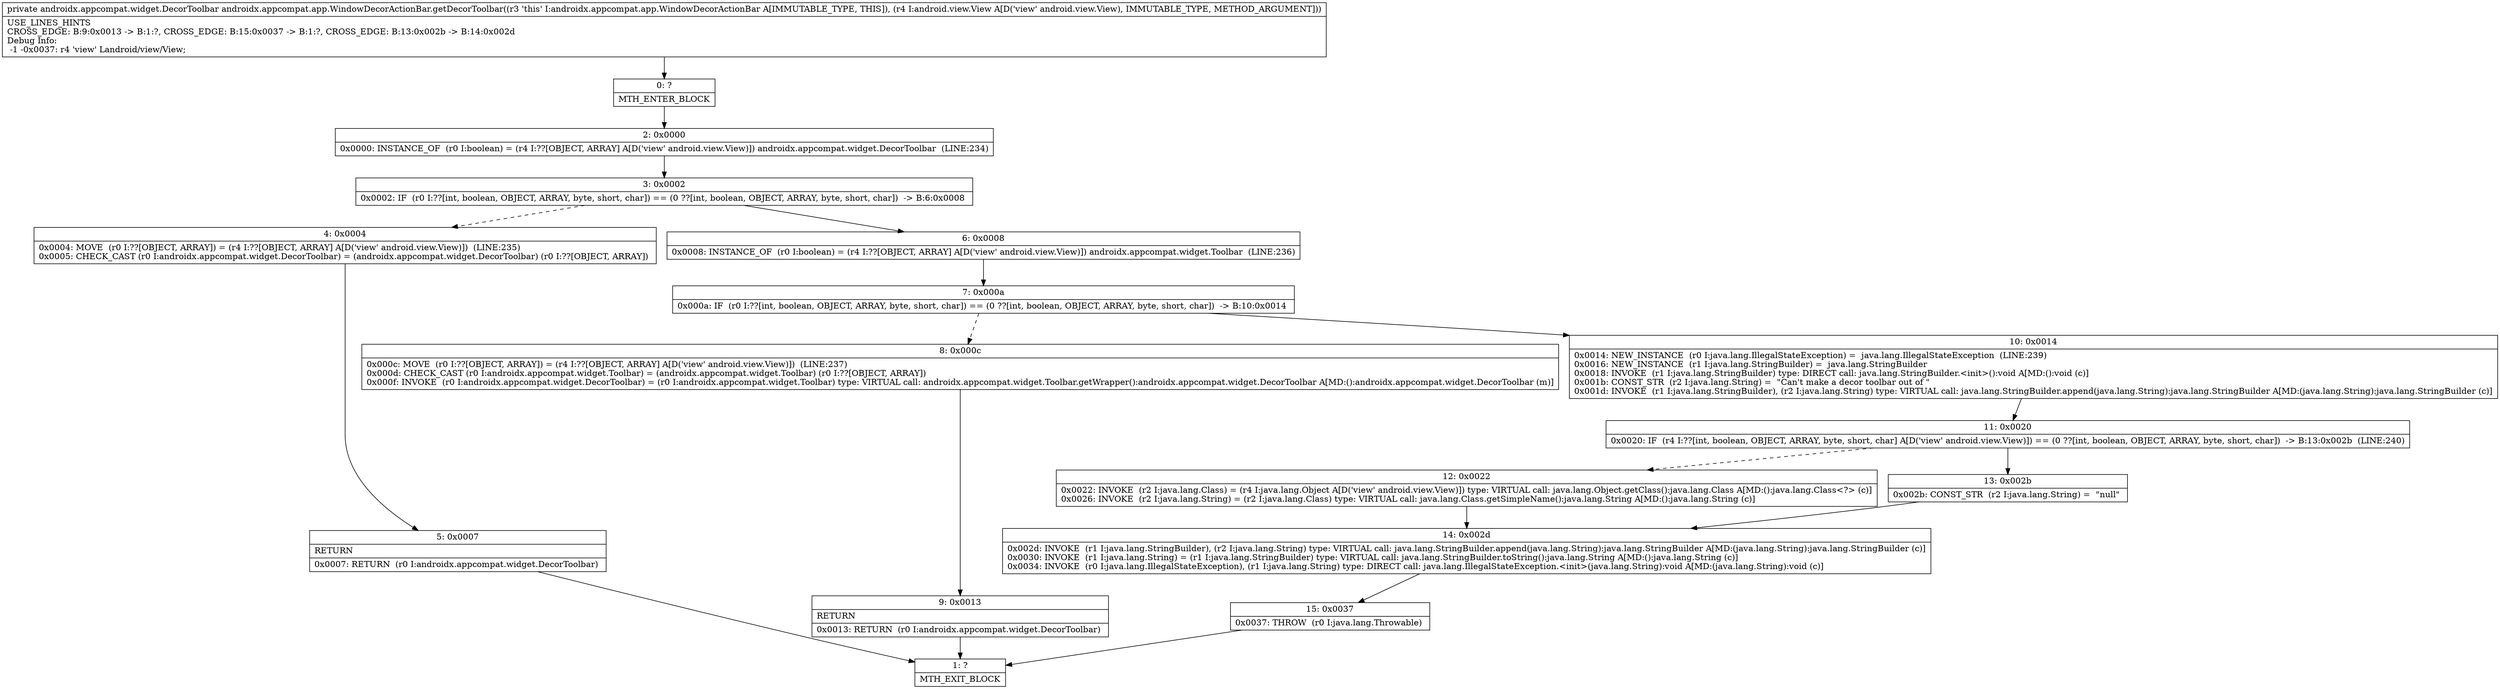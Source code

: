 digraph "CFG forandroidx.appcompat.app.WindowDecorActionBar.getDecorToolbar(Landroid\/view\/View;)Landroidx\/appcompat\/widget\/DecorToolbar;" {
Node_0 [shape=record,label="{0\:\ ?|MTH_ENTER_BLOCK\l}"];
Node_2 [shape=record,label="{2\:\ 0x0000|0x0000: INSTANCE_OF  (r0 I:boolean) = (r4 I:??[OBJECT, ARRAY] A[D('view' android.view.View)]) androidx.appcompat.widget.DecorToolbar  (LINE:234)\l}"];
Node_3 [shape=record,label="{3\:\ 0x0002|0x0002: IF  (r0 I:??[int, boolean, OBJECT, ARRAY, byte, short, char]) == (0 ??[int, boolean, OBJECT, ARRAY, byte, short, char])  \-\> B:6:0x0008 \l}"];
Node_4 [shape=record,label="{4\:\ 0x0004|0x0004: MOVE  (r0 I:??[OBJECT, ARRAY]) = (r4 I:??[OBJECT, ARRAY] A[D('view' android.view.View)])  (LINE:235)\l0x0005: CHECK_CAST (r0 I:androidx.appcompat.widget.DecorToolbar) = (androidx.appcompat.widget.DecorToolbar) (r0 I:??[OBJECT, ARRAY]) \l}"];
Node_5 [shape=record,label="{5\:\ 0x0007|RETURN\l|0x0007: RETURN  (r0 I:androidx.appcompat.widget.DecorToolbar) \l}"];
Node_1 [shape=record,label="{1\:\ ?|MTH_EXIT_BLOCK\l}"];
Node_6 [shape=record,label="{6\:\ 0x0008|0x0008: INSTANCE_OF  (r0 I:boolean) = (r4 I:??[OBJECT, ARRAY] A[D('view' android.view.View)]) androidx.appcompat.widget.Toolbar  (LINE:236)\l}"];
Node_7 [shape=record,label="{7\:\ 0x000a|0x000a: IF  (r0 I:??[int, boolean, OBJECT, ARRAY, byte, short, char]) == (0 ??[int, boolean, OBJECT, ARRAY, byte, short, char])  \-\> B:10:0x0014 \l}"];
Node_8 [shape=record,label="{8\:\ 0x000c|0x000c: MOVE  (r0 I:??[OBJECT, ARRAY]) = (r4 I:??[OBJECT, ARRAY] A[D('view' android.view.View)])  (LINE:237)\l0x000d: CHECK_CAST (r0 I:androidx.appcompat.widget.Toolbar) = (androidx.appcompat.widget.Toolbar) (r0 I:??[OBJECT, ARRAY]) \l0x000f: INVOKE  (r0 I:androidx.appcompat.widget.DecorToolbar) = (r0 I:androidx.appcompat.widget.Toolbar) type: VIRTUAL call: androidx.appcompat.widget.Toolbar.getWrapper():androidx.appcompat.widget.DecorToolbar A[MD:():androidx.appcompat.widget.DecorToolbar (m)]\l}"];
Node_9 [shape=record,label="{9\:\ 0x0013|RETURN\l|0x0013: RETURN  (r0 I:androidx.appcompat.widget.DecorToolbar) \l}"];
Node_10 [shape=record,label="{10\:\ 0x0014|0x0014: NEW_INSTANCE  (r0 I:java.lang.IllegalStateException) =  java.lang.IllegalStateException  (LINE:239)\l0x0016: NEW_INSTANCE  (r1 I:java.lang.StringBuilder) =  java.lang.StringBuilder \l0x0018: INVOKE  (r1 I:java.lang.StringBuilder) type: DIRECT call: java.lang.StringBuilder.\<init\>():void A[MD:():void (c)]\l0x001b: CONST_STR  (r2 I:java.lang.String) =  \"Can't make a decor toolbar out of \" \l0x001d: INVOKE  (r1 I:java.lang.StringBuilder), (r2 I:java.lang.String) type: VIRTUAL call: java.lang.StringBuilder.append(java.lang.String):java.lang.StringBuilder A[MD:(java.lang.String):java.lang.StringBuilder (c)]\l}"];
Node_11 [shape=record,label="{11\:\ 0x0020|0x0020: IF  (r4 I:??[int, boolean, OBJECT, ARRAY, byte, short, char] A[D('view' android.view.View)]) == (0 ??[int, boolean, OBJECT, ARRAY, byte, short, char])  \-\> B:13:0x002b  (LINE:240)\l}"];
Node_12 [shape=record,label="{12\:\ 0x0022|0x0022: INVOKE  (r2 I:java.lang.Class) = (r4 I:java.lang.Object A[D('view' android.view.View)]) type: VIRTUAL call: java.lang.Object.getClass():java.lang.Class A[MD:():java.lang.Class\<?\> (c)]\l0x0026: INVOKE  (r2 I:java.lang.String) = (r2 I:java.lang.Class) type: VIRTUAL call: java.lang.Class.getSimpleName():java.lang.String A[MD:():java.lang.String (c)]\l}"];
Node_14 [shape=record,label="{14\:\ 0x002d|0x002d: INVOKE  (r1 I:java.lang.StringBuilder), (r2 I:java.lang.String) type: VIRTUAL call: java.lang.StringBuilder.append(java.lang.String):java.lang.StringBuilder A[MD:(java.lang.String):java.lang.StringBuilder (c)]\l0x0030: INVOKE  (r1 I:java.lang.String) = (r1 I:java.lang.StringBuilder) type: VIRTUAL call: java.lang.StringBuilder.toString():java.lang.String A[MD:():java.lang.String (c)]\l0x0034: INVOKE  (r0 I:java.lang.IllegalStateException), (r1 I:java.lang.String) type: DIRECT call: java.lang.IllegalStateException.\<init\>(java.lang.String):void A[MD:(java.lang.String):void (c)]\l}"];
Node_15 [shape=record,label="{15\:\ 0x0037|0x0037: THROW  (r0 I:java.lang.Throwable) \l}"];
Node_13 [shape=record,label="{13\:\ 0x002b|0x002b: CONST_STR  (r2 I:java.lang.String) =  \"null\" \l}"];
MethodNode[shape=record,label="{private androidx.appcompat.widget.DecorToolbar androidx.appcompat.app.WindowDecorActionBar.getDecorToolbar((r3 'this' I:androidx.appcompat.app.WindowDecorActionBar A[IMMUTABLE_TYPE, THIS]), (r4 I:android.view.View A[D('view' android.view.View), IMMUTABLE_TYPE, METHOD_ARGUMENT]))  | USE_LINES_HINTS\lCROSS_EDGE: B:9:0x0013 \-\> B:1:?, CROSS_EDGE: B:15:0x0037 \-\> B:1:?, CROSS_EDGE: B:13:0x002b \-\> B:14:0x002d\lDebug Info:\l  \-1 \-0x0037: r4 'view' Landroid\/view\/View;\l}"];
MethodNode -> Node_0;Node_0 -> Node_2;
Node_2 -> Node_3;
Node_3 -> Node_4[style=dashed];
Node_3 -> Node_6;
Node_4 -> Node_5;
Node_5 -> Node_1;
Node_6 -> Node_7;
Node_7 -> Node_8[style=dashed];
Node_7 -> Node_10;
Node_8 -> Node_9;
Node_9 -> Node_1;
Node_10 -> Node_11;
Node_11 -> Node_12[style=dashed];
Node_11 -> Node_13;
Node_12 -> Node_14;
Node_14 -> Node_15;
Node_15 -> Node_1;
Node_13 -> Node_14;
}

